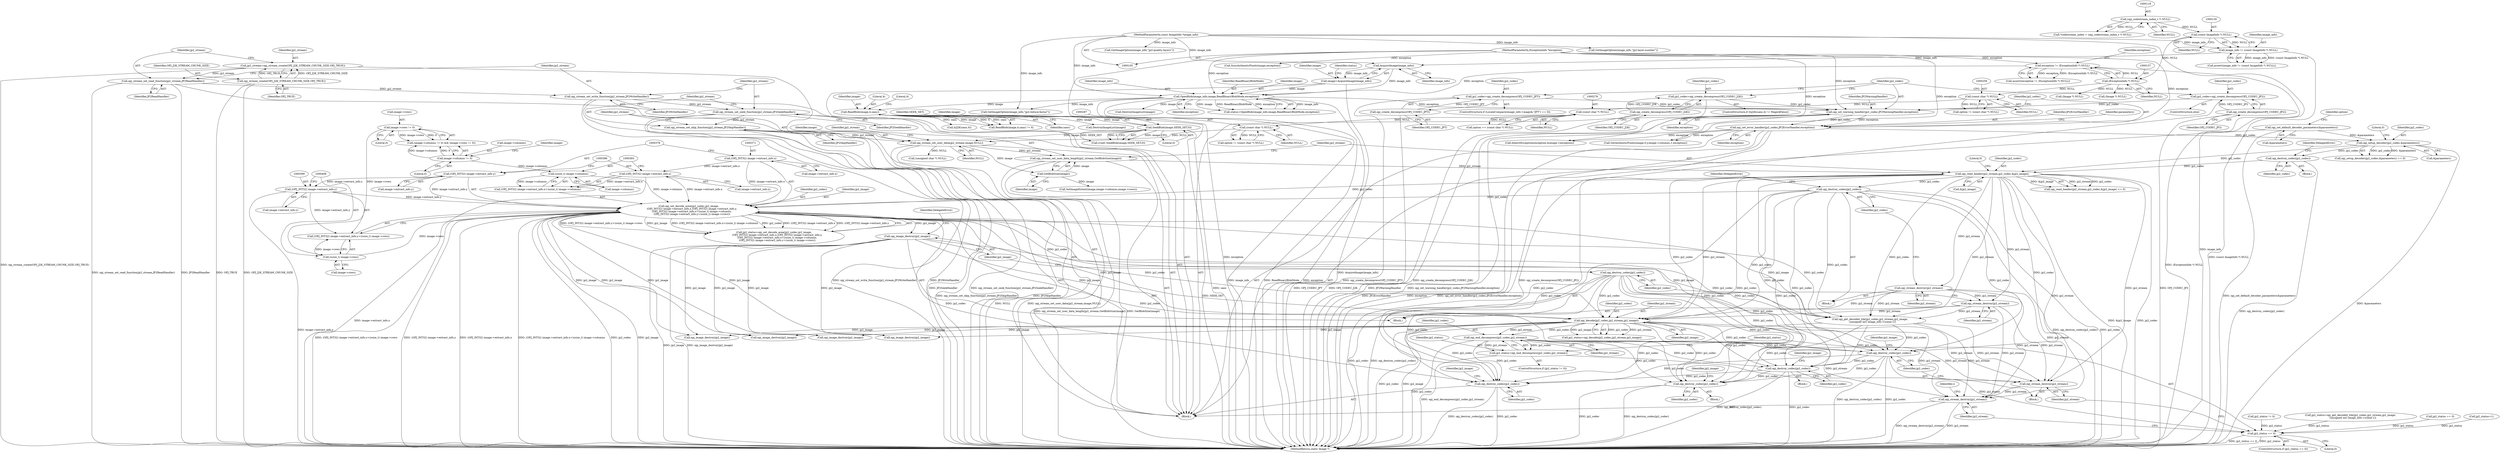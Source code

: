 digraph "0_ImageMagick_acee073df34aa4d491bf5cb74d3a15fc80f0a3aa@pointer" {
"1000469" [label="(Call,opj_end_decompress(jp2_codec,jp2_stream))"];
"1000459" [label="(Call,opj_decode(jp2_codec,jp2_stream,jp2_image))"];
"1000367" [label="(Call,opj_set_decode_area(jp2_codec,jp2_image,\n        (OPJ_INT32) image->extract_info.x,(OPJ_INT32) image->extract_info.y,\n        (OPJ_INT32) image->extract_info.x+(ssize_t) image->columns,\n        (OPJ_INT32) image->extract_info.y+(ssize_t) image->rows))"];
"1000344" [label="(Call,opj_destroy_codec(jp2_codec))"];
"1000335" [label="(Call,opj_read_header(jp2_stream,jp2_codec,&jp2_image))"];
"1000329" [label="(Call,opj_stream_set_user_data_length(jp2_stream,GetBlobSize(image)))"];
"1000325" [label="(Call,opj_stream_set_user_data(jp2_stream,image,NULL))"];
"1000322" [label="(Call,opj_stream_set_skip_function(jp2_stream,JP2SkipHandler))"];
"1000319" [label="(Call,opj_stream_set_seek_function(jp2_stream,JP2SeekHandler))"];
"1000316" [label="(Call,opj_stream_set_write_function(jp2_stream,JP2WriteHandler))"];
"1000313" [label="(Call,opj_stream_set_read_function(jp2_stream,JP2ReadHandler))"];
"1000308" [label="(Call,jp2_stream=opj_stream_create(OPJ_J2K_STREAM_CHUNK_SIZE,OPJ_TRUE))"];
"1000310" [label="(Call,opj_stream_create(OPJ_J2K_STREAM_CHUNK_SIZE,OPJ_TRUE))"];
"1000207" [label="(Call,SeekBlob(image,SEEK_SET,0))"];
"1000191" [label="(Call,ReadBlob(image,4,sans))"];
"1000171" [label="(Call,OpenBlob(image_info,image,ReadBinaryBlobMode,exception))"];
"1000167" [label="(Call,AcquireImage(image_info))"];
"1000127" [label="(Call,image_info != (const ImageInfo *) NULL)"];
"1000106" [label="(MethodParameterIn,const ImageInfo *image_info)"];
"1000129" [label="(Call,(const ImageInfo *) NULL)"];
"1000117" [label="(Call,(opj_codestream_index_t *) NULL)"];
"1000165" [label="(Call,image=AcquireImage(image_info))"];
"1000154" [label="(Call,exception != (ExceptionInfo *) NULL)"];
"1000107" [label="(MethodParameterIn,ExceptionInfo *exception)"];
"1000156" [label="(Call,(ExceptionInfo *) NULL)"];
"1000286" [label="(Call,(const char *) NULL)"];
"1000275" [label="(Call,(const char *) NULL)"];
"1000258" [label="(Call,(const char *) NULL)"];
"1000331" [label="(Call,GetBlobSize(image))"];
"1000297" [label="(Call,opj_setup_decoder(jp2_codec,&parameters))"];
"1000243" [label="(Call,opj_set_error_handler(jp2_codec,JP2ErrorHandler,exception))"];
"1000239" [label="(Call,opj_set_warning_handler(jp2_codec,JP2WarningHandler,exception))"];
"1000235" [label="(Call,jp2_codec=opj_create_decompress(OPJ_CODEC_JP2))"];
"1000237" [label="(Call,opj_create_decompress(OPJ_CODEC_JP2))"];
"1000230" [label="(Call,jp2_codec=opj_create_decompress(OPJ_CODEC_J2K))"];
"1000232" [label="(Call,opj_create_decompress(OPJ_CODEC_J2K))"];
"1000219" [label="(Call,jp2_codec=opj_create_decompress(OPJ_CODEC_JPT))"];
"1000221" [label="(Call,opj_create_decompress(OPJ_CODEC_JPT))"];
"1000247" [label="(Call,opj_set_default_decoder_parameters(&parameters))"];
"1000303" [label="(Call,opj_destroy_codec(jp2_codec))"];
"1000370" [label="(Call,(OPJ_INT32) image->extract_info.x)"];
"1000385" [label="(Call,(OPJ_INT32) image->extract_info.x)"];
"1000377" [label="(Call,(OPJ_INT32) image->extract_info.y)"];
"1000398" [label="(Call,(OPJ_INT32) image->extract_info.y)"];
"1000392" [label="(Call,(ssize_t) image->columns)"];
"1000354" [label="(Call,image->columns != 0)"];
"1000405" [label="(Call,(ssize_t) image->rows)"];
"1000359" [label="(Call,image->rows != 0)"];
"1000417" [label="(Call,opj_destroy_codec(jp2_codec))"];
"1000342" [label="(Call,opj_stream_destroy(jp2_stream))"];
"1000415" [label="(Call,opj_stream_destroy(jp2_stream))"];
"1000419" [label="(Call,opj_image_destroy(jp2_image))"];
"1000467" [label="(Call,jp2_status=opj_end_decompress(jp2_codec,jp2_stream))"];
"1000473" [label="(Call,jp2_status == 0)"];
"1000477" [label="(Call,opj_stream_destroy(jp2_stream))"];
"1000486" [label="(Call,opj_stream_destroy(jp2_stream))"];
"1000479" [label="(Call,opj_destroy_codec(jp2_codec))"];
"1000523" [label="(Call,opj_destroy_codec(jp2_codec))"];
"1000671" [label="(Call,opj_destroy_codec(jp2_codec))"];
"1000928" [label="(Call,opj_destroy_codec(jp2_codec))"];
"1000242" [label="(Identifier,exception)"];
"1000326" [label="(Identifier,jp2_stream)"];
"1000385" [label="(Call,(OPJ_INT32) image->extract_info.x)"];
"1000467" [label="(Call,jp2_status=opj_end_decompress(jp2_codec,jp2_stream))"];
"1000486" [label="(Call,opj_stream_destroy(jp2_stream))"];
"1000243" [label="(Call,opj_set_error_handler(jp2_codec,JP2ErrorHandler,exception))"];
"1000128" [label="(Identifier,image_info)"];
"1000315" [label="(Identifier,JP2ReadHandler)"];
"1000462" [label="(Identifier,jp2_image)"];
"1000258" [label="(Call,(const char *) NULL)"];
"1000220" [label="(Identifier,jp2_codec)"];
"1000930" [label="(Call,opj_image_destroy(jp2_image))"];
"1000311" [label="(Identifier,OPJ_J2K_STREAM_CHUNK_SIZE)"];
"1000314" [label="(Identifier,jp2_stream)"];
"1000186" [label="(Call,(Image *) NULL)"];
"1000464" [label="(Call,jp2_status != 0)"];
"1000273" [label="(Call,option == (const char *) NULL)"];
"1000232" [label="(Call,opj_create_decompress(OPJ_CODEC_J2K))"];
"1000422" [label="(Identifier,DelegateError)"];
"1000522" [label="(Block,)"];
"1000487" [label="(Identifier,jp2_stream)"];
"1000301" [label="(Literal,0)"];
"1000117" [label="(Call,(opj_codestream_index_t *) NULL)"];
"1000671" [label="(Call,opj_destroy_codec(jp2_codec))"];
"1000277" [label="(Identifier,NULL)"];
"1000210" [label="(Literal,0)"];
"1000219" [label="(Call,jp2_codec=opj_create_decompress(OPJ_CODEC_JPT))"];
"1000156" [label="(Call,(ExceptionInfo *) NULL)"];
"1000468" [label="(Identifier,jp2_status)"];
"1000479" [label="(Call,opj_destroy_codec(jp2_codec))"];
"1000460" [label="(Identifier,jp2_codec)"];
"1000211" [label="(ControlStructure,if (LocaleCompare(image_info->magick,\"JPT\") == 0))"];
"1000240" [label="(Identifier,jp2_codec)"];
"1000461" [label="(Identifier,jp2_stream)"];
"1000344" [label="(Call,opj_destroy_codec(jp2_codec))"];
"1000304" [label="(Identifier,jp2_codec)"];
"1000470" [label="(Identifier,jp2_codec)"];
"1000275" [label="(Call,(const char *) NULL)"];
"1000233" [label="(Identifier,OPJ_CODEC_J2K)"];
"1000241" [label="(Identifier,JP2WarningHandler)"];
"1000195" [label="(Literal,4)"];
"1000154" [label="(Call,exception != (ExceptionInfo *) NULL)"];
"1000115" [label="(Call,*codestream_index = (opj_codestream_index_t *) NULL)"];
"1000306" [label="(Identifier,DelegateError)"];
"1000463" [label="(ControlStructure,if (jp2_status != 0))"];
"1000313" [label="(Call,opj_stream_set_read_function(jp2_stream,JP2ReadHandler))"];
"1000170" [label="(Identifier,status)"];
"1000209" [label="(Identifier,SEEK_SET)"];
"1000234" [label="(ControlStructure,else)"];
"1000328" [label="(Identifier,NULL)"];
"1000379" [label="(Call,image->extract_info.y)"];
"1000236" [label="(Identifier,jp2_codec)"];
"1000325" [label="(Call,opj_stream_set_user_data(jp2_stream,image,NULL))"];
"1000126" [label="(Call,assert(image_info != (const ImageInfo *) NULL))"];
"1000321" [label="(Identifier,JP2SeekHandler)"];
"1000942" [label="(MethodReturn,static Image *)"];
"1000319" [label="(Call,opj_stream_set_seek_function(jp2_stream,JP2SeekHandler))"];
"1000247" [label="(Call,opj_set_default_decoder_parameters(&parameters))"];
"1000929" [label="(Identifier,jp2_codec)"];
"1000473" [label="(Call,jp2_status == 0)"];
"1000334" [label="(Call,opj_read_header(jp2_stream,jp2_codec,&jp2_image) == 0)"];
"1000335" [label="(Call,opj_read_header(jp2_stream,jp2_codec,&jp2_image))"];
"1000367" [label="(Call,opj_set_decode_area(jp2_codec,jp2_image,\n        (OPJ_INT32) image->extract_info.x,(OPJ_INT32) image->extract_info.y,\n        (OPJ_INT32) image->extract_info.x+(ssize_t) image->columns,\n        (OPJ_INT32) image->extract_info.y+(ssize_t) image->rows))"];
"1000297" [label="(Call,opj_setup_decoder(jp2_codec,&parameters))"];
"1000398" [label="(Call,(OPJ_INT32) image->extract_info.y)"];
"1000331" [label="(Call,GetBlobSize(image))"];
"1000167" [label="(Call,AcquireImage(image_info))"];
"1000252" [label="(Call,GetImageOption(image_info,\"jp2:reduce-factor\"))"];
"1000256" [label="(Call,option != (const char *) NULL)"];
"1000205" [label="(Call,(void) SeekBlob(image,SEEK_SET,0))"];
"1000248" [label="(Call,&parameters)"];
"1000171" [label="(Call,OpenBlob(image_info,image,ReadBinaryBlobMode,exception))"];
"1000414" [label="(Block,)"];
"1000323" [label="(Identifier,jp2_stream)"];
"1000251" [label="(Identifier,option)"];
"1000340" [label="(Literal,0)"];
"1000119" [label="(Identifier,NULL)"];
"1000457" [label="(Call,jp2_status=opj_decode(jp2_codec,jp2_stream,jp2_image))"];
"1000672" [label="(Identifier,jp2_codec)"];
"1000309" [label="(Identifier,jp2_stream)"];
"1000308" [label="(Call,jp2_stream=opj_stream_create(OPJ_J2K_STREAM_CHUNK_SIZE,OPJ_TRUE))"];
"1000169" [label="(Call,status=OpenBlob(image_info,image,ReadBinaryBlobMode,exception))"];
"1000477" [label="(Call,opj_stream_destroy(jp2_stream))"];
"1000245" [label="(Identifier,JP2ErrorHandler)"];
"1000341" [label="(Block,)"];
"1000168" [label="(Identifier,image_info)"];
"1000407" [label="(Call,image->rows)"];
"1000244" [label="(Identifier,jp2_codec)"];
"1000400" [label="(Call,image->extract_info.y)"];
"1000365" [label="(Call,jp2_status=opj_set_decode_area(jp2_codec,jp2_image,\n        (OPJ_INT32) image->extract_info.x,(OPJ_INT32) image->extract_info.y,\n        (OPJ_INT32) image->extract_info.x+(ssize_t) image->columns,\n        (OPJ_INT32) image->extract_info.y+(ssize_t) image->rows))"];
"1000226" [label="(Call,IsJ2K(sans,4))"];
"1000438" [label="(Call,opj_get_decoded_tile(jp2_codec,jp2_stream,jp2_image,\n      (unsigned int) image_info->scene-1))"];
"1000288" [label="(Identifier,NULL)"];
"1000192" [label="(Identifier,image)"];
"1000343" [label="(Identifier,jp2_stream)"];
"1000260" [label="(Identifier,NULL)"];
"1000231" [label="(Identifier,jp2_codec)"];
"1000361" [label="(Identifier,image)"];
"1000405" [label="(Call,(ssize_t) image->rows)"];
"1000670" [label="(Block,)"];
"1000310" [label="(Call,opj_stream_create(OPJ_J2K_STREAM_CHUNK_SIZE,OPJ_TRUE))"];
"1000523" [label="(Call,opj_destroy_codec(jp2_codec))"];
"1000318" [label="(Identifier,JP2WriteHandler)"];
"1000296" [label="(Call,opj_setup_decoder(jp2_codec,&parameters) == 0)"];
"1000436" [label="(Call,jp2_status=opj_get_decoded_tile(jp2_codec,jp2_stream,jp2_image,\n      (unsigned int) image_info->scene-1))"];
"1000387" [label="(Call,image->extract_info.x)"];
"1000482" [label="(Identifier,jp2_image)"];
"1000175" [label="(Identifier,exception)"];
"1000370" [label="(Call,(OPJ_INT32) image->extract_info.x)"];
"1000224" [label="(ControlStructure,if (IsJ2K(sans,4) != MagickFalse))"];
"1000330" [label="(Identifier,jp2_stream)"];
"1000490" [label="(Identifier,i)"];
"1000345" [label="(Identifier,jp2_codec)"];
"1000475" [label="(Literal,0)"];
"1000360" [label="(Call,image->rows)"];
"1000372" [label="(Call,image->extract_info.x)"];
"1000249" [label="(Identifier,parameters)"];
"1000222" [label="(Identifier,OPJ_CODEC_JPT)"];
"1000303" [label="(Call,opj_destroy_codec(jp2_codec))"];
"1000155" [label="(Identifier,exception)"];
"1000190" [label="(Call,ReadBlob(image,4,sans) != 4)"];
"1000359" [label="(Call,image->rows != 0)"];
"1000474" [label="(Identifier,jp2_status)"];
"1000480" [label="(Identifier,jp2_codec)"];
"1000337" [label="(Identifier,jp2_codec)"];
"1000108" [label="(Block,)"];
"1000354" [label="(Call,image->columns != 0)"];
"1000320" [label="(Identifier,jp2_stream)"];
"1000299" [label="(Call,&parameters)"];
"1000183" [label="(Call,DestroyImageList(image))"];
"1000230" [label="(Call,jp2_codec=opj_create_decompress(OPJ_CODEC_J2K))"];
"1000153" [label="(Call,assert(exception != (ExceptionInfo *) NULL))"];
"1000131" [label="(Identifier,NULL)"];
"1000107" [label="(MethodParameterIn,ExceptionInfo *exception)"];
"1000931" [label="(Identifier,jp2_image)"];
"1000127" [label="(Call,image_info != (const ImageInfo *) NULL)"];
"1000699" [label="(Call,GetAuthenticPixels(image,0,y,image->columns,1,exception))"];
"1000106" [label="(MethodParameterIn,const ImageInfo *image_info)"];
"1000476" [label="(Block,)"];
"1000347" [label="(Identifier,DelegateError)"];
"1000329" [label="(Call,opj_stream_set_user_data_length(jp2_stream,GetBlobSize(image)))"];
"1000269" [label="(Call,GetImageOption(image_info,\"jp2:quality-layers\"))"];
"1000338" [label="(Call,&jp2_image)"];
"1000525" [label="(Call,opj_image_destroy(jp2_image))"];
"1000358" [label="(Literal,0)"];
"1000368" [label="(Identifier,jp2_codec)"];
"1000280" [label="(Call,GetImageOption(image_info,\"jp2:layer-number\"))"];
"1000174" [label="(Identifier,ReadBinaryBlobMode)"];
"1000420" [label="(Identifier,jp2_image)"];
"1000524" [label="(Identifier,jp2_codec)"];
"1000417" [label="(Call,opj_destroy_codec(jp2_codec))"];
"1000317" [label="(Identifier,jp2_stream)"];
"1000336" [label="(Identifier,jp2_stream)"];
"1000394" [label="(Call,image->columns)"];
"1000158" [label="(Identifier,NULL)"];
"1000208" [label="(Identifier,image)"];
"1000384" [label="(Call,(OPJ_INT32) image->extract_info.x+(ssize_t) image->columns)"];
"1000342" [label="(Call,opj_stream_destroy(jp2_stream))"];
"1000579" [label="(Call,InheritException(exception,&image->exception))"];
"1000324" [label="(Identifier,JP2SkipHandler)"];
"1000392" [label="(Call,(ssize_t) image->columns)"];
"1000369" [label="(Identifier,jp2_image)"];
"1000481" [label="(Call,opj_image_destroy(jp2_image))"];
"1000327" [label="(Identifier,image)"];
"1000674" [label="(Identifier,jp2_image)"];
"1000166" [label="(Identifier,image)"];
"1000355" [label="(Call,image->columns)"];
"1000316" [label="(Call,opj_stream_set_write_function(jp2_stream,JP2WriteHandler))"];
"1000526" [label="(Identifier,jp2_image)"];
"1000221" [label="(Call,opj_create_decompress(OPJ_CODEC_JPT))"];
"1000246" [label="(Identifier,exception)"];
"1000191" [label="(Call,ReadBlob(image,4,sans))"];
"1000411" [label="(Call,jp2_status == 0)"];
"1000194" [label="(Identifier,sans)"];
"1000478" [label="(Identifier,jp2_stream)"];
"1000416" [label="(Identifier,jp2_stream)"];
"1000332" [label="(Identifier,image)"];
"1000284" [label="(Call,option != (const char *) NULL)"];
"1000165" [label="(Call,image=AcquireImage(image_info))"];
"1000286" [label="(Call,(const char *) NULL)"];
"1000471" [label="(Identifier,jp2_stream)"];
"1000353" [label="(Call,(image->columns != 0) && (image->rows != 0))"];
"1000418" [label="(Identifier,jp2_codec)"];
"1000298" [label="(Identifier,jp2_codec)"];
"1000312" [label="(Identifier,OPJ_TRUE)"];
"1000419" [label="(Call,opj_image_destroy(jp2_image))"];
"1000129" [label="(Call,(const ImageInfo *) NULL)"];
"1000237" [label="(Call,opj_create_decompress(OPJ_CODEC_JP2))"];
"1000907" [label="(Call,SyncAuthenticPixels(image,exception))"];
"1000207" [label="(Call,SeekBlob(image,SEEK_SET,0))"];
"1000472" [label="(ControlStructure,if (jp2_status == 0))"];
"1000377" [label="(Call,(OPJ_INT32) image->extract_info.y)"];
"1000322" [label="(Call,opj_stream_set_skip_function(jp2_stream,JP2SkipHandler))"];
"1000235" [label="(Call,jp2_codec=opj_create_decompress(OPJ_CODEC_JP2))"];
"1000397" [label="(Call,(OPJ_INT32) image->extract_info.y+(ssize_t) image->rows)"];
"1000202" [label="(Call,(Image *) NULL)"];
"1000238" [label="(Identifier,OPJ_CODEC_JP2)"];
"1000928" [label="(Call,opj_destroy_codec(jp2_codec))"];
"1000469" [label="(Call,opj_end_decompress(jp2_codec,jp2_stream))"];
"1000173" [label="(Identifier,image)"];
"1000349" [label="(Call,jp2_status=1)"];
"1000673" [label="(Call,opj_image_destroy(jp2_image))"];
"1000640" [label="(Call,(unsigned char *) NULL)"];
"1000566" [label="(Call,SetImageExtent(image,image->columns,image->rows))"];
"1000459" [label="(Call,opj_decode(jp2_codec,jp2_stream,jp2_image))"];
"1000415" [label="(Call,opj_stream_destroy(jp2_stream))"];
"1000172" [label="(Identifier,image_info)"];
"1000199" [label="(Call,DestroyImageList(image))"];
"1000193" [label="(Literal,4)"];
"1000363" [label="(Literal,0)"];
"1000302" [label="(Block,)"];
"1000239" [label="(Call,opj_set_warning_handler(jp2_codec,JP2WarningHandler,exception))"];
"1000469" -> "1000467"  [label="AST: "];
"1000469" -> "1000471"  [label="CFG: "];
"1000470" -> "1000469"  [label="AST: "];
"1000471" -> "1000469"  [label="AST: "];
"1000467" -> "1000469"  [label="CFG: "];
"1000469" -> "1000942"  [label="DDG: jp2_codec"];
"1000469" -> "1000467"  [label="DDG: jp2_codec"];
"1000469" -> "1000467"  [label="DDG: jp2_stream"];
"1000459" -> "1000469"  [label="DDG: jp2_codec"];
"1000459" -> "1000469"  [label="DDG: jp2_stream"];
"1000469" -> "1000477"  [label="DDG: jp2_stream"];
"1000469" -> "1000479"  [label="DDG: jp2_codec"];
"1000469" -> "1000486"  [label="DDG: jp2_stream"];
"1000469" -> "1000523"  [label="DDG: jp2_codec"];
"1000469" -> "1000671"  [label="DDG: jp2_codec"];
"1000469" -> "1000928"  [label="DDG: jp2_codec"];
"1000459" -> "1000457"  [label="AST: "];
"1000459" -> "1000462"  [label="CFG: "];
"1000460" -> "1000459"  [label="AST: "];
"1000461" -> "1000459"  [label="AST: "];
"1000462" -> "1000459"  [label="AST: "];
"1000457" -> "1000459"  [label="CFG: "];
"1000459" -> "1000942"  [label="DDG: jp2_codec"];
"1000459" -> "1000942"  [label="DDG: jp2_image"];
"1000459" -> "1000457"  [label="DDG: jp2_codec"];
"1000459" -> "1000457"  [label="DDG: jp2_stream"];
"1000459" -> "1000457"  [label="DDG: jp2_image"];
"1000367" -> "1000459"  [label="DDG: jp2_codec"];
"1000367" -> "1000459"  [label="DDG: jp2_image"];
"1000417" -> "1000459"  [label="DDG: jp2_codec"];
"1000344" -> "1000459"  [label="DDG: jp2_codec"];
"1000335" -> "1000459"  [label="DDG: jp2_codec"];
"1000335" -> "1000459"  [label="DDG: jp2_stream"];
"1000342" -> "1000459"  [label="DDG: jp2_stream"];
"1000415" -> "1000459"  [label="DDG: jp2_stream"];
"1000419" -> "1000459"  [label="DDG: jp2_image"];
"1000459" -> "1000477"  [label="DDG: jp2_stream"];
"1000459" -> "1000479"  [label="DDG: jp2_codec"];
"1000459" -> "1000481"  [label="DDG: jp2_image"];
"1000459" -> "1000486"  [label="DDG: jp2_stream"];
"1000459" -> "1000523"  [label="DDG: jp2_codec"];
"1000459" -> "1000525"  [label="DDG: jp2_image"];
"1000459" -> "1000671"  [label="DDG: jp2_codec"];
"1000459" -> "1000673"  [label="DDG: jp2_image"];
"1000459" -> "1000928"  [label="DDG: jp2_codec"];
"1000459" -> "1000930"  [label="DDG: jp2_image"];
"1000367" -> "1000365"  [label="AST: "];
"1000367" -> "1000397"  [label="CFG: "];
"1000368" -> "1000367"  [label="AST: "];
"1000369" -> "1000367"  [label="AST: "];
"1000370" -> "1000367"  [label="AST: "];
"1000377" -> "1000367"  [label="AST: "];
"1000384" -> "1000367"  [label="AST: "];
"1000397" -> "1000367"  [label="AST: "];
"1000365" -> "1000367"  [label="CFG: "];
"1000367" -> "1000942"  [label="DDG: jp2_image"];
"1000367" -> "1000942"  [label="DDG: (OPJ_INT32) image->extract_info.y+(ssize_t) image->rows"];
"1000367" -> "1000942"  [label="DDG: (OPJ_INT32) image->extract_info.y"];
"1000367" -> "1000942"  [label="DDG: (OPJ_INT32) image->extract_info.x"];
"1000367" -> "1000942"  [label="DDG: (OPJ_INT32) image->extract_info.x+(ssize_t) image->columns"];
"1000367" -> "1000942"  [label="DDG: jp2_codec"];
"1000367" -> "1000365"  [label="DDG: (OPJ_INT32) image->extract_info.y+(ssize_t) image->rows"];
"1000367" -> "1000365"  [label="DDG: jp2_image"];
"1000367" -> "1000365"  [label="DDG: (OPJ_INT32) image->extract_info.x+(ssize_t) image->columns"];
"1000367" -> "1000365"  [label="DDG: jp2_codec"];
"1000367" -> "1000365"  [label="DDG: (OPJ_INT32) image->extract_info.x"];
"1000367" -> "1000365"  [label="DDG: (OPJ_INT32) image->extract_info.y"];
"1000344" -> "1000367"  [label="DDG: jp2_codec"];
"1000335" -> "1000367"  [label="DDG: jp2_codec"];
"1000370" -> "1000367"  [label="DDG: image->extract_info.x"];
"1000385" -> "1000367"  [label="DDG: image->extract_info.x"];
"1000377" -> "1000367"  [label="DDG: image->extract_info.y"];
"1000398" -> "1000367"  [label="DDG: image->extract_info.y"];
"1000392" -> "1000367"  [label="DDG: image->columns"];
"1000405" -> "1000367"  [label="DDG: image->rows"];
"1000367" -> "1000417"  [label="DDG: jp2_codec"];
"1000367" -> "1000419"  [label="DDG: jp2_image"];
"1000367" -> "1000438"  [label="DDG: jp2_codec"];
"1000367" -> "1000438"  [label="DDG: jp2_image"];
"1000367" -> "1000479"  [label="DDG: jp2_codec"];
"1000367" -> "1000481"  [label="DDG: jp2_image"];
"1000367" -> "1000523"  [label="DDG: jp2_codec"];
"1000367" -> "1000525"  [label="DDG: jp2_image"];
"1000367" -> "1000671"  [label="DDG: jp2_codec"];
"1000367" -> "1000673"  [label="DDG: jp2_image"];
"1000367" -> "1000928"  [label="DDG: jp2_codec"];
"1000367" -> "1000930"  [label="DDG: jp2_image"];
"1000344" -> "1000341"  [label="AST: "];
"1000344" -> "1000345"  [label="CFG: "];
"1000345" -> "1000344"  [label="AST: "];
"1000347" -> "1000344"  [label="CFG: "];
"1000344" -> "1000942"  [label="DDG: opj_destroy_codec(jp2_codec)"];
"1000344" -> "1000942"  [label="DDG: jp2_codec"];
"1000335" -> "1000344"  [label="DDG: jp2_codec"];
"1000344" -> "1000438"  [label="DDG: jp2_codec"];
"1000344" -> "1000479"  [label="DDG: jp2_codec"];
"1000344" -> "1000523"  [label="DDG: jp2_codec"];
"1000344" -> "1000671"  [label="DDG: jp2_codec"];
"1000344" -> "1000928"  [label="DDG: jp2_codec"];
"1000335" -> "1000334"  [label="AST: "];
"1000335" -> "1000338"  [label="CFG: "];
"1000336" -> "1000335"  [label="AST: "];
"1000337" -> "1000335"  [label="AST: "];
"1000338" -> "1000335"  [label="AST: "];
"1000340" -> "1000335"  [label="CFG: "];
"1000335" -> "1000942"  [label="DDG: &jp2_image"];
"1000335" -> "1000942"  [label="DDG: jp2_codec"];
"1000335" -> "1000334"  [label="DDG: jp2_stream"];
"1000335" -> "1000334"  [label="DDG: jp2_codec"];
"1000335" -> "1000334"  [label="DDG: &jp2_image"];
"1000329" -> "1000335"  [label="DDG: jp2_stream"];
"1000297" -> "1000335"  [label="DDG: jp2_codec"];
"1000303" -> "1000335"  [label="DDG: jp2_codec"];
"1000335" -> "1000342"  [label="DDG: jp2_stream"];
"1000335" -> "1000415"  [label="DDG: jp2_stream"];
"1000335" -> "1000438"  [label="DDG: jp2_codec"];
"1000335" -> "1000438"  [label="DDG: jp2_stream"];
"1000335" -> "1000477"  [label="DDG: jp2_stream"];
"1000335" -> "1000479"  [label="DDG: jp2_codec"];
"1000335" -> "1000486"  [label="DDG: jp2_stream"];
"1000335" -> "1000523"  [label="DDG: jp2_codec"];
"1000335" -> "1000671"  [label="DDG: jp2_codec"];
"1000335" -> "1000928"  [label="DDG: jp2_codec"];
"1000329" -> "1000108"  [label="AST: "];
"1000329" -> "1000331"  [label="CFG: "];
"1000330" -> "1000329"  [label="AST: "];
"1000331" -> "1000329"  [label="AST: "];
"1000336" -> "1000329"  [label="CFG: "];
"1000329" -> "1000942"  [label="DDG: GetBlobSize(image)"];
"1000329" -> "1000942"  [label="DDG: opj_stream_set_user_data_length(jp2_stream,GetBlobSize(image))"];
"1000325" -> "1000329"  [label="DDG: jp2_stream"];
"1000331" -> "1000329"  [label="DDG: image"];
"1000325" -> "1000108"  [label="AST: "];
"1000325" -> "1000328"  [label="CFG: "];
"1000326" -> "1000325"  [label="AST: "];
"1000327" -> "1000325"  [label="AST: "];
"1000328" -> "1000325"  [label="AST: "];
"1000330" -> "1000325"  [label="CFG: "];
"1000325" -> "1000942"  [label="DDG: NULL"];
"1000325" -> "1000942"  [label="DDG: opj_stream_set_user_data(jp2_stream,image,NULL)"];
"1000322" -> "1000325"  [label="DDG: jp2_stream"];
"1000207" -> "1000325"  [label="DDG: image"];
"1000286" -> "1000325"  [label="DDG: NULL"];
"1000325" -> "1000331"  [label="DDG: image"];
"1000325" -> "1000640"  [label="DDG: NULL"];
"1000322" -> "1000108"  [label="AST: "];
"1000322" -> "1000324"  [label="CFG: "];
"1000323" -> "1000322"  [label="AST: "];
"1000324" -> "1000322"  [label="AST: "];
"1000326" -> "1000322"  [label="CFG: "];
"1000322" -> "1000942"  [label="DDG: JP2SkipHandler"];
"1000322" -> "1000942"  [label="DDG: opj_stream_set_skip_function(jp2_stream,JP2SkipHandler)"];
"1000319" -> "1000322"  [label="DDG: jp2_stream"];
"1000319" -> "1000108"  [label="AST: "];
"1000319" -> "1000321"  [label="CFG: "];
"1000320" -> "1000319"  [label="AST: "];
"1000321" -> "1000319"  [label="AST: "];
"1000323" -> "1000319"  [label="CFG: "];
"1000319" -> "1000942"  [label="DDG: opj_stream_set_seek_function(jp2_stream,JP2SeekHandler)"];
"1000319" -> "1000942"  [label="DDG: JP2SeekHandler"];
"1000316" -> "1000319"  [label="DDG: jp2_stream"];
"1000316" -> "1000108"  [label="AST: "];
"1000316" -> "1000318"  [label="CFG: "];
"1000317" -> "1000316"  [label="AST: "];
"1000318" -> "1000316"  [label="AST: "];
"1000320" -> "1000316"  [label="CFG: "];
"1000316" -> "1000942"  [label="DDG: JP2WriteHandler"];
"1000316" -> "1000942"  [label="DDG: opj_stream_set_write_function(jp2_stream,JP2WriteHandler)"];
"1000313" -> "1000316"  [label="DDG: jp2_stream"];
"1000313" -> "1000108"  [label="AST: "];
"1000313" -> "1000315"  [label="CFG: "];
"1000314" -> "1000313"  [label="AST: "];
"1000315" -> "1000313"  [label="AST: "];
"1000317" -> "1000313"  [label="CFG: "];
"1000313" -> "1000942"  [label="DDG: JP2ReadHandler"];
"1000313" -> "1000942"  [label="DDG: opj_stream_set_read_function(jp2_stream,JP2ReadHandler)"];
"1000308" -> "1000313"  [label="DDG: jp2_stream"];
"1000308" -> "1000108"  [label="AST: "];
"1000308" -> "1000310"  [label="CFG: "];
"1000309" -> "1000308"  [label="AST: "];
"1000310" -> "1000308"  [label="AST: "];
"1000314" -> "1000308"  [label="CFG: "];
"1000308" -> "1000942"  [label="DDG: opj_stream_create(OPJ_J2K_STREAM_CHUNK_SIZE,OPJ_TRUE)"];
"1000310" -> "1000308"  [label="DDG: OPJ_J2K_STREAM_CHUNK_SIZE"];
"1000310" -> "1000308"  [label="DDG: OPJ_TRUE"];
"1000310" -> "1000312"  [label="CFG: "];
"1000311" -> "1000310"  [label="AST: "];
"1000312" -> "1000310"  [label="AST: "];
"1000310" -> "1000942"  [label="DDG: OPJ_TRUE"];
"1000310" -> "1000942"  [label="DDG: OPJ_J2K_STREAM_CHUNK_SIZE"];
"1000207" -> "1000205"  [label="AST: "];
"1000207" -> "1000210"  [label="CFG: "];
"1000208" -> "1000207"  [label="AST: "];
"1000209" -> "1000207"  [label="AST: "];
"1000210" -> "1000207"  [label="AST: "];
"1000205" -> "1000207"  [label="CFG: "];
"1000207" -> "1000942"  [label="DDG: SEEK_SET"];
"1000207" -> "1000205"  [label="DDG: image"];
"1000207" -> "1000205"  [label="DDG: SEEK_SET"];
"1000207" -> "1000205"  [label="DDG: 0"];
"1000191" -> "1000207"  [label="DDG: image"];
"1000191" -> "1000190"  [label="AST: "];
"1000191" -> "1000194"  [label="CFG: "];
"1000192" -> "1000191"  [label="AST: "];
"1000193" -> "1000191"  [label="AST: "];
"1000194" -> "1000191"  [label="AST: "];
"1000195" -> "1000191"  [label="CFG: "];
"1000191" -> "1000942"  [label="DDG: sans"];
"1000191" -> "1000190"  [label="DDG: image"];
"1000191" -> "1000190"  [label="DDG: 4"];
"1000191" -> "1000190"  [label="DDG: sans"];
"1000171" -> "1000191"  [label="DDG: image"];
"1000191" -> "1000199"  [label="DDG: image"];
"1000191" -> "1000226"  [label="DDG: sans"];
"1000171" -> "1000169"  [label="AST: "];
"1000171" -> "1000175"  [label="CFG: "];
"1000172" -> "1000171"  [label="AST: "];
"1000173" -> "1000171"  [label="AST: "];
"1000174" -> "1000171"  [label="AST: "];
"1000175" -> "1000171"  [label="AST: "];
"1000169" -> "1000171"  [label="CFG: "];
"1000171" -> "1000942"  [label="DDG: image_info"];
"1000171" -> "1000942"  [label="DDG: ReadBinaryBlobMode"];
"1000171" -> "1000942"  [label="DDG: exception"];
"1000171" -> "1000169"  [label="DDG: image_info"];
"1000171" -> "1000169"  [label="DDG: image"];
"1000171" -> "1000169"  [label="DDG: ReadBinaryBlobMode"];
"1000171" -> "1000169"  [label="DDG: exception"];
"1000167" -> "1000171"  [label="DDG: image_info"];
"1000106" -> "1000171"  [label="DDG: image_info"];
"1000165" -> "1000171"  [label="DDG: image"];
"1000154" -> "1000171"  [label="DDG: exception"];
"1000107" -> "1000171"  [label="DDG: exception"];
"1000171" -> "1000183"  [label="DDG: image"];
"1000171" -> "1000239"  [label="DDG: exception"];
"1000171" -> "1000252"  [label="DDG: image_info"];
"1000167" -> "1000165"  [label="AST: "];
"1000167" -> "1000168"  [label="CFG: "];
"1000168" -> "1000167"  [label="AST: "];
"1000165" -> "1000167"  [label="CFG: "];
"1000167" -> "1000165"  [label="DDG: image_info"];
"1000127" -> "1000167"  [label="DDG: image_info"];
"1000106" -> "1000167"  [label="DDG: image_info"];
"1000127" -> "1000126"  [label="AST: "];
"1000127" -> "1000129"  [label="CFG: "];
"1000128" -> "1000127"  [label="AST: "];
"1000129" -> "1000127"  [label="AST: "];
"1000126" -> "1000127"  [label="CFG: "];
"1000127" -> "1000942"  [label="DDG: (const ImageInfo *) NULL"];
"1000127" -> "1000126"  [label="DDG: image_info"];
"1000127" -> "1000126"  [label="DDG: (const ImageInfo *) NULL"];
"1000106" -> "1000127"  [label="DDG: image_info"];
"1000129" -> "1000127"  [label="DDG: NULL"];
"1000106" -> "1000105"  [label="AST: "];
"1000106" -> "1000942"  [label="DDG: image_info"];
"1000106" -> "1000252"  [label="DDG: image_info"];
"1000106" -> "1000269"  [label="DDG: image_info"];
"1000106" -> "1000280"  [label="DDG: image_info"];
"1000129" -> "1000131"  [label="CFG: "];
"1000130" -> "1000129"  [label="AST: "];
"1000131" -> "1000129"  [label="AST: "];
"1000117" -> "1000129"  [label="DDG: NULL"];
"1000129" -> "1000156"  [label="DDG: NULL"];
"1000117" -> "1000115"  [label="AST: "];
"1000117" -> "1000119"  [label="CFG: "];
"1000118" -> "1000117"  [label="AST: "];
"1000119" -> "1000117"  [label="AST: "];
"1000115" -> "1000117"  [label="CFG: "];
"1000117" -> "1000115"  [label="DDG: NULL"];
"1000165" -> "1000108"  [label="AST: "];
"1000166" -> "1000165"  [label="AST: "];
"1000170" -> "1000165"  [label="CFG: "];
"1000165" -> "1000942"  [label="DDG: AcquireImage(image_info)"];
"1000154" -> "1000153"  [label="AST: "];
"1000154" -> "1000156"  [label="CFG: "];
"1000155" -> "1000154"  [label="AST: "];
"1000156" -> "1000154"  [label="AST: "];
"1000153" -> "1000154"  [label="CFG: "];
"1000154" -> "1000942"  [label="DDG: (ExceptionInfo *) NULL"];
"1000154" -> "1000153"  [label="DDG: exception"];
"1000154" -> "1000153"  [label="DDG: (ExceptionInfo *) NULL"];
"1000107" -> "1000154"  [label="DDG: exception"];
"1000156" -> "1000154"  [label="DDG: NULL"];
"1000107" -> "1000105"  [label="AST: "];
"1000107" -> "1000942"  [label="DDG: exception"];
"1000107" -> "1000239"  [label="DDG: exception"];
"1000107" -> "1000243"  [label="DDG: exception"];
"1000107" -> "1000579"  [label="DDG: exception"];
"1000107" -> "1000699"  [label="DDG: exception"];
"1000107" -> "1000907"  [label="DDG: exception"];
"1000156" -> "1000158"  [label="CFG: "];
"1000157" -> "1000156"  [label="AST: "];
"1000158" -> "1000156"  [label="AST: "];
"1000156" -> "1000186"  [label="DDG: NULL"];
"1000156" -> "1000202"  [label="DDG: NULL"];
"1000156" -> "1000258"  [label="DDG: NULL"];
"1000286" -> "1000284"  [label="AST: "];
"1000286" -> "1000288"  [label="CFG: "];
"1000287" -> "1000286"  [label="AST: "];
"1000288" -> "1000286"  [label="AST: "];
"1000284" -> "1000286"  [label="CFG: "];
"1000286" -> "1000284"  [label="DDG: NULL"];
"1000275" -> "1000286"  [label="DDG: NULL"];
"1000275" -> "1000273"  [label="AST: "];
"1000275" -> "1000277"  [label="CFG: "];
"1000276" -> "1000275"  [label="AST: "];
"1000277" -> "1000275"  [label="AST: "];
"1000273" -> "1000275"  [label="CFG: "];
"1000275" -> "1000273"  [label="DDG: NULL"];
"1000258" -> "1000275"  [label="DDG: NULL"];
"1000258" -> "1000256"  [label="AST: "];
"1000258" -> "1000260"  [label="CFG: "];
"1000259" -> "1000258"  [label="AST: "];
"1000260" -> "1000258"  [label="AST: "];
"1000256" -> "1000258"  [label="CFG: "];
"1000258" -> "1000256"  [label="DDG: NULL"];
"1000331" -> "1000332"  [label="CFG: "];
"1000332" -> "1000331"  [label="AST: "];
"1000331" -> "1000566"  [label="DDG: image"];
"1000297" -> "1000296"  [label="AST: "];
"1000297" -> "1000299"  [label="CFG: "];
"1000298" -> "1000297"  [label="AST: "];
"1000299" -> "1000297"  [label="AST: "];
"1000301" -> "1000297"  [label="CFG: "];
"1000297" -> "1000942"  [label="DDG: &parameters"];
"1000297" -> "1000296"  [label="DDG: jp2_codec"];
"1000297" -> "1000296"  [label="DDG: &parameters"];
"1000243" -> "1000297"  [label="DDG: jp2_codec"];
"1000247" -> "1000297"  [label="DDG: &parameters"];
"1000297" -> "1000303"  [label="DDG: jp2_codec"];
"1000243" -> "1000108"  [label="AST: "];
"1000243" -> "1000246"  [label="CFG: "];
"1000244" -> "1000243"  [label="AST: "];
"1000245" -> "1000243"  [label="AST: "];
"1000246" -> "1000243"  [label="AST: "];
"1000249" -> "1000243"  [label="CFG: "];
"1000243" -> "1000942"  [label="DDG: JP2ErrorHandler"];
"1000243" -> "1000942"  [label="DDG: exception"];
"1000243" -> "1000942"  [label="DDG: opj_set_error_handler(jp2_codec,JP2ErrorHandler,exception)"];
"1000239" -> "1000243"  [label="DDG: jp2_codec"];
"1000239" -> "1000243"  [label="DDG: exception"];
"1000243" -> "1000579"  [label="DDG: exception"];
"1000243" -> "1000699"  [label="DDG: exception"];
"1000239" -> "1000108"  [label="AST: "];
"1000239" -> "1000242"  [label="CFG: "];
"1000240" -> "1000239"  [label="AST: "];
"1000241" -> "1000239"  [label="AST: "];
"1000242" -> "1000239"  [label="AST: "];
"1000244" -> "1000239"  [label="CFG: "];
"1000239" -> "1000942"  [label="DDG: opj_set_warning_handler(jp2_codec,JP2WarningHandler,exception)"];
"1000239" -> "1000942"  [label="DDG: JP2WarningHandler"];
"1000235" -> "1000239"  [label="DDG: jp2_codec"];
"1000230" -> "1000239"  [label="DDG: jp2_codec"];
"1000219" -> "1000239"  [label="DDG: jp2_codec"];
"1000235" -> "1000234"  [label="AST: "];
"1000235" -> "1000237"  [label="CFG: "];
"1000236" -> "1000235"  [label="AST: "];
"1000237" -> "1000235"  [label="AST: "];
"1000240" -> "1000235"  [label="CFG: "];
"1000235" -> "1000942"  [label="DDG: opj_create_decompress(OPJ_CODEC_JP2)"];
"1000237" -> "1000235"  [label="DDG: OPJ_CODEC_JP2"];
"1000237" -> "1000238"  [label="CFG: "];
"1000238" -> "1000237"  [label="AST: "];
"1000237" -> "1000942"  [label="DDG: OPJ_CODEC_JP2"];
"1000230" -> "1000224"  [label="AST: "];
"1000230" -> "1000232"  [label="CFG: "];
"1000231" -> "1000230"  [label="AST: "];
"1000232" -> "1000230"  [label="AST: "];
"1000240" -> "1000230"  [label="CFG: "];
"1000230" -> "1000942"  [label="DDG: opj_create_decompress(OPJ_CODEC_J2K)"];
"1000232" -> "1000230"  [label="DDG: OPJ_CODEC_J2K"];
"1000232" -> "1000233"  [label="CFG: "];
"1000233" -> "1000232"  [label="AST: "];
"1000232" -> "1000942"  [label="DDG: OPJ_CODEC_J2K"];
"1000219" -> "1000211"  [label="AST: "];
"1000219" -> "1000221"  [label="CFG: "];
"1000220" -> "1000219"  [label="AST: "];
"1000221" -> "1000219"  [label="AST: "];
"1000240" -> "1000219"  [label="CFG: "];
"1000219" -> "1000942"  [label="DDG: opj_create_decompress(OPJ_CODEC_JPT)"];
"1000221" -> "1000219"  [label="DDG: OPJ_CODEC_JPT"];
"1000221" -> "1000222"  [label="CFG: "];
"1000222" -> "1000221"  [label="AST: "];
"1000221" -> "1000942"  [label="DDG: OPJ_CODEC_JPT"];
"1000247" -> "1000108"  [label="AST: "];
"1000247" -> "1000248"  [label="CFG: "];
"1000248" -> "1000247"  [label="AST: "];
"1000251" -> "1000247"  [label="CFG: "];
"1000247" -> "1000942"  [label="DDG: opj_set_default_decoder_parameters(&parameters)"];
"1000303" -> "1000302"  [label="AST: "];
"1000303" -> "1000304"  [label="CFG: "];
"1000304" -> "1000303"  [label="AST: "];
"1000306" -> "1000303"  [label="CFG: "];
"1000303" -> "1000942"  [label="DDG: opj_destroy_codec(jp2_codec)"];
"1000370" -> "1000372"  [label="CFG: "];
"1000371" -> "1000370"  [label="AST: "];
"1000372" -> "1000370"  [label="AST: "];
"1000378" -> "1000370"  [label="CFG: "];
"1000370" -> "1000385"  [label="DDG: image->extract_info.x"];
"1000385" -> "1000384"  [label="AST: "];
"1000385" -> "1000387"  [label="CFG: "];
"1000386" -> "1000385"  [label="AST: "];
"1000387" -> "1000385"  [label="AST: "];
"1000393" -> "1000385"  [label="CFG: "];
"1000385" -> "1000942"  [label="DDG: image->extract_info.x"];
"1000385" -> "1000384"  [label="DDG: image->extract_info.x"];
"1000377" -> "1000379"  [label="CFG: "];
"1000378" -> "1000377"  [label="AST: "];
"1000379" -> "1000377"  [label="AST: "];
"1000386" -> "1000377"  [label="CFG: "];
"1000377" -> "1000398"  [label="DDG: image->extract_info.y"];
"1000398" -> "1000397"  [label="AST: "];
"1000398" -> "1000400"  [label="CFG: "];
"1000399" -> "1000398"  [label="AST: "];
"1000400" -> "1000398"  [label="AST: "];
"1000406" -> "1000398"  [label="CFG: "];
"1000398" -> "1000942"  [label="DDG: image->extract_info.y"];
"1000398" -> "1000397"  [label="DDG: image->extract_info.y"];
"1000392" -> "1000384"  [label="AST: "];
"1000392" -> "1000394"  [label="CFG: "];
"1000393" -> "1000392"  [label="AST: "];
"1000394" -> "1000392"  [label="AST: "];
"1000384" -> "1000392"  [label="CFG: "];
"1000392" -> "1000384"  [label="DDG: image->columns"];
"1000354" -> "1000392"  [label="DDG: image->columns"];
"1000354" -> "1000353"  [label="AST: "];
"1000354" -> "1000358"  [label="CFG: "];
"1000355" -> "1000354"  [label="AST: "];
"1000358" -> "1000354"  [label="AST: "];
"1000361" -> "1000354"  [label="CFG: "];
"1000353" -> "1000354"  [label="CFG: "];
"1000354" -> "1000353"  [label="DDG: image->columns"];
"1000354" -> "1000353"  [label="DDG: 0"];
"1000405" -> "1000397"  [label="AST: "];
"1000405" -> "1000407"  [label="CFG: "];
"1000406" -> "1000405"  [label="AST: "];
"1000407" -> "1000405"  [label="AST: "];
"1000397" -> "1000405"  [label="CFG: "];
"1000405" -> "1000397"  [label="DDG: image->rows"];
"1000359" -> "1000405"  [label="DDG: image->rows"];
"1000359" -> "1000353"  [label="AST: "];
"1000359" -> "1000363"  [label="CFG: "];
"1000360" -> "1000359"  [label="AST: "];
"1000363" -> "1000359"  [label="AST: "];
"1000353" -> "1000359"  [label="CFG: "];
"1000359" -> "1000353"  [label="DDG: image->rows"];
"1000359" -> "1000353"  [label="DDG: 0"];
"1000417" -> "1000414"  [label="AST: "];
"1000417" -> "1000418"  [label="CFG: "];
"1000418" -> "1000417"  [label="AST: "];
"1000420" -> "1000417"  [label="CFG: "];
"1000417" -> "1000942"  [label="DDG: jp2_codec"];
"1000417" -> "1000942"  [label="DDG: opj_destroy_codec(jp2_codec)"];
"1000417" -> "1000438"  [label="DDG: jp2_codec"];
"1000417" -> "1000479"  [label="DDG: jp2_codec"];
"1000417" -> "1000523"  [label="DDG: jp2_codec"];
"1000417" -> "1000671"  [label="DDG: jp2_codec"];
"1000417" -> "1000928"  [label="DDG: jp2_codec"];
"1000342" -> "1000341"  [label="AST: "];
"1000342" -> "1000343"  [label="CFG: "];
"1000343" -> "1000342"  [label="AST: "];
"1000345" -> "1000342"  [label="CFG: "];
"1000342" -> "1000415"  [label="DDG: jp2_stream"];
"1000342" -> "1000438"  [label="DDG: jp2_stream"];
"1000342" -> "1000477"  [label="DDG: jp2_stream"];
"1000342" -> "1000486"  [label="DDG: jp2_stream"];
"1000415" -> "1000414"  [label="AST: "];
"1000415" -> "1000416"  [label="CFG: "];
"1000416" -> "1000415"  [label="AST: "];
"1000418" -> "1000415"  [label="CFG: "];
"1000415" -> "1000438"  [label="DDG: jp2_stream"];
"1000415" -> "1000477"  [label="DDG: jp2_stream"];
"1000415" -> "1000486"  [label="DDG: jp2_stream"];
"1000419" -> "1000414"  [label="AST: "];
"1000419" -> "1000420"  [label="CFG: "];
"1000420" -> "1000419"  [label="AST: "];
"1000422" -> "1000419"  [label="CFG: "];
"1000419" -> "1000942"  [label="DDG: jp2_image"];
"1000419" -> "1000942"  [label="DDG: opj_image_destroy(jp2_image)"];
"1000419" -> "1000438"  [label="DDG: jp2_image"];
"1000419" -> "1000481"  [label="DDG: jp2_image"];
"1000419" -> "1000525"  [label="DDG: jp2_image"];
"1000419" -> "1000673"  [label="DDG: jp2_image"];
"1000419" -> "1000930"  [label="DDG: jp2_image"];
"1000467" -> "1000463"  [label="AST: "];
"1000468" -> "1000467"  [label="AST: "];
"1000474" -> "1000467"  [label="CFG: "];
"1000467" -> "1000942"  [label="DDG: opj_end_decompress(jp2_codec,jp2_stream)"];
"1000467" -> "1000473"  [label="DDG: jp2_status"];
"1000473" -> "1000472"  [label="AST: "];
"1000473" -> "1000475"  [label="CFG: "];
"1000474" -> "1000473"  [label="AST: "];
"1000475" -> "1000473"  [label="AST: "];
"1000478" -> "1000473"  [label="CFG: "];
"1000487" -> "1000473"  [label="CFG: "];
"1000473" -> "1000942"  [label="DDG: jp2_status"];
"1000473" -> "1000942"  [label="DDG: jp2_status == 0"];
"1000436" -> "1000473"  [label="DDG: jp2_status"];
"1000464" -> "1000473"  [label="DDG: jp2_status"];
"1000349" -> "1000473"  [label="DDG: jp2_status"];
"1000411" -> "1000473"  [label="DDG: jp2_status"];
"1000477" -> "1000476"  [label="AST: "];
"1000477" -> "1000478"  [label="CFG: "];
"1000478" -> "1000477"  [label="AST: "];
"1000480" -> "1000477"  [label="CFG: "];
"1000438" -> "1000477"  [label="DDG: jp2_stream"];
"1000477" -> "1000486"  [label="DDG: jp2_stream"];
"1000486" -> "1000108"  [label="AST: "];
"1000486" -> "1000487"  [label="CFG: "];
"1000487" -> "1000486"  [label="AST: "];
"1000490" -> "1000486"  [label="CFG: "];
"1000486" -> "1000942"  [label="DDG: opj_stream_destroy(jp2_stream)"];
"1000486" -> "1000942"  [label="DDG: jp2_stream"];
"1000438" -> "1000486"  [label="DDG: jp2_stream"];
"1000479" -> "1000476"  [label="AST: "];
"1000479" -> "1000480"  [label="CFG: "];
"1000480" -> "1000479"  [label="AST: "];
"1000482" -> "1000479"  [label="CFG: "];
"1000479" -> "1000942"  [label="DDG: opj_destroy_codec(jp2_codec)"];
"1000479" -> "1000942"  [label="DDG: jp2_codec"];
"1000438" -> "1000479"  [label="DDG: jp2_codec"];
"1000479" -> "1000523"  [label="DDG: jp2_codec"];
"1000479" -> "1000671"  [label="DDG: jp2_codec"];
"1000479" -> "1000928"  [label="DDG: jp2_codec"];
"1000523" -> "1000522"  [label="AST: "];
"1000523" -> "1000524"  [label="CFG: "];
"1000524" -> "1000523"  [label="AST: "];
"1000526" -> "1000523"  [label="CFG: "];
"1000523" -> "1000942"  [label="DDG: jp2_codec"];
"1000523" -> "1000942"  [label="DDG: opj_destroy_codec(jp2_codec)"];
"1000438" -> "1000523"  [label="DDG: jp2_codec"];
"1000523" -> "1000671"  [label="DDG: jp2_codec"];
"1000523" -> "1000928"  [label="DDG: jp2_codec"];
"1000671" -> "1000670"  [label="AST: "];
"1000671" -> "1000672"  [label="CFG: "];
"1000672" -> "1000671"  [label="AST: "];
"1000674" -> "1000671"  [label="CFG: "];
"1000671" -> "1000942"  [label="DDG: jp2_codec"];
"1000671" -> "1000942"  [label="DDG: opj_destroy_codec(jp2_codec)"];
"1000438" -> "1000671"  [label="DDG: jp2_codec"];
"1000928" -> "1000108"  [label="AST: "];
"1000928" -> "1000929"  [label="CFG: "];
"1000929" -> "1000928"  [label="AST: "];
"1000931" -> "1000928"  [label="CFG: "];
"1000928" -> "1000942"  [label="DDG: jp2_codec"];
"1000928" -> "1000942"  [label="DDG: opj_destroy_codec(jp2_codec)"];
"1000438" -> "1000928"  [label="DDG: jp2_codec"];
}
